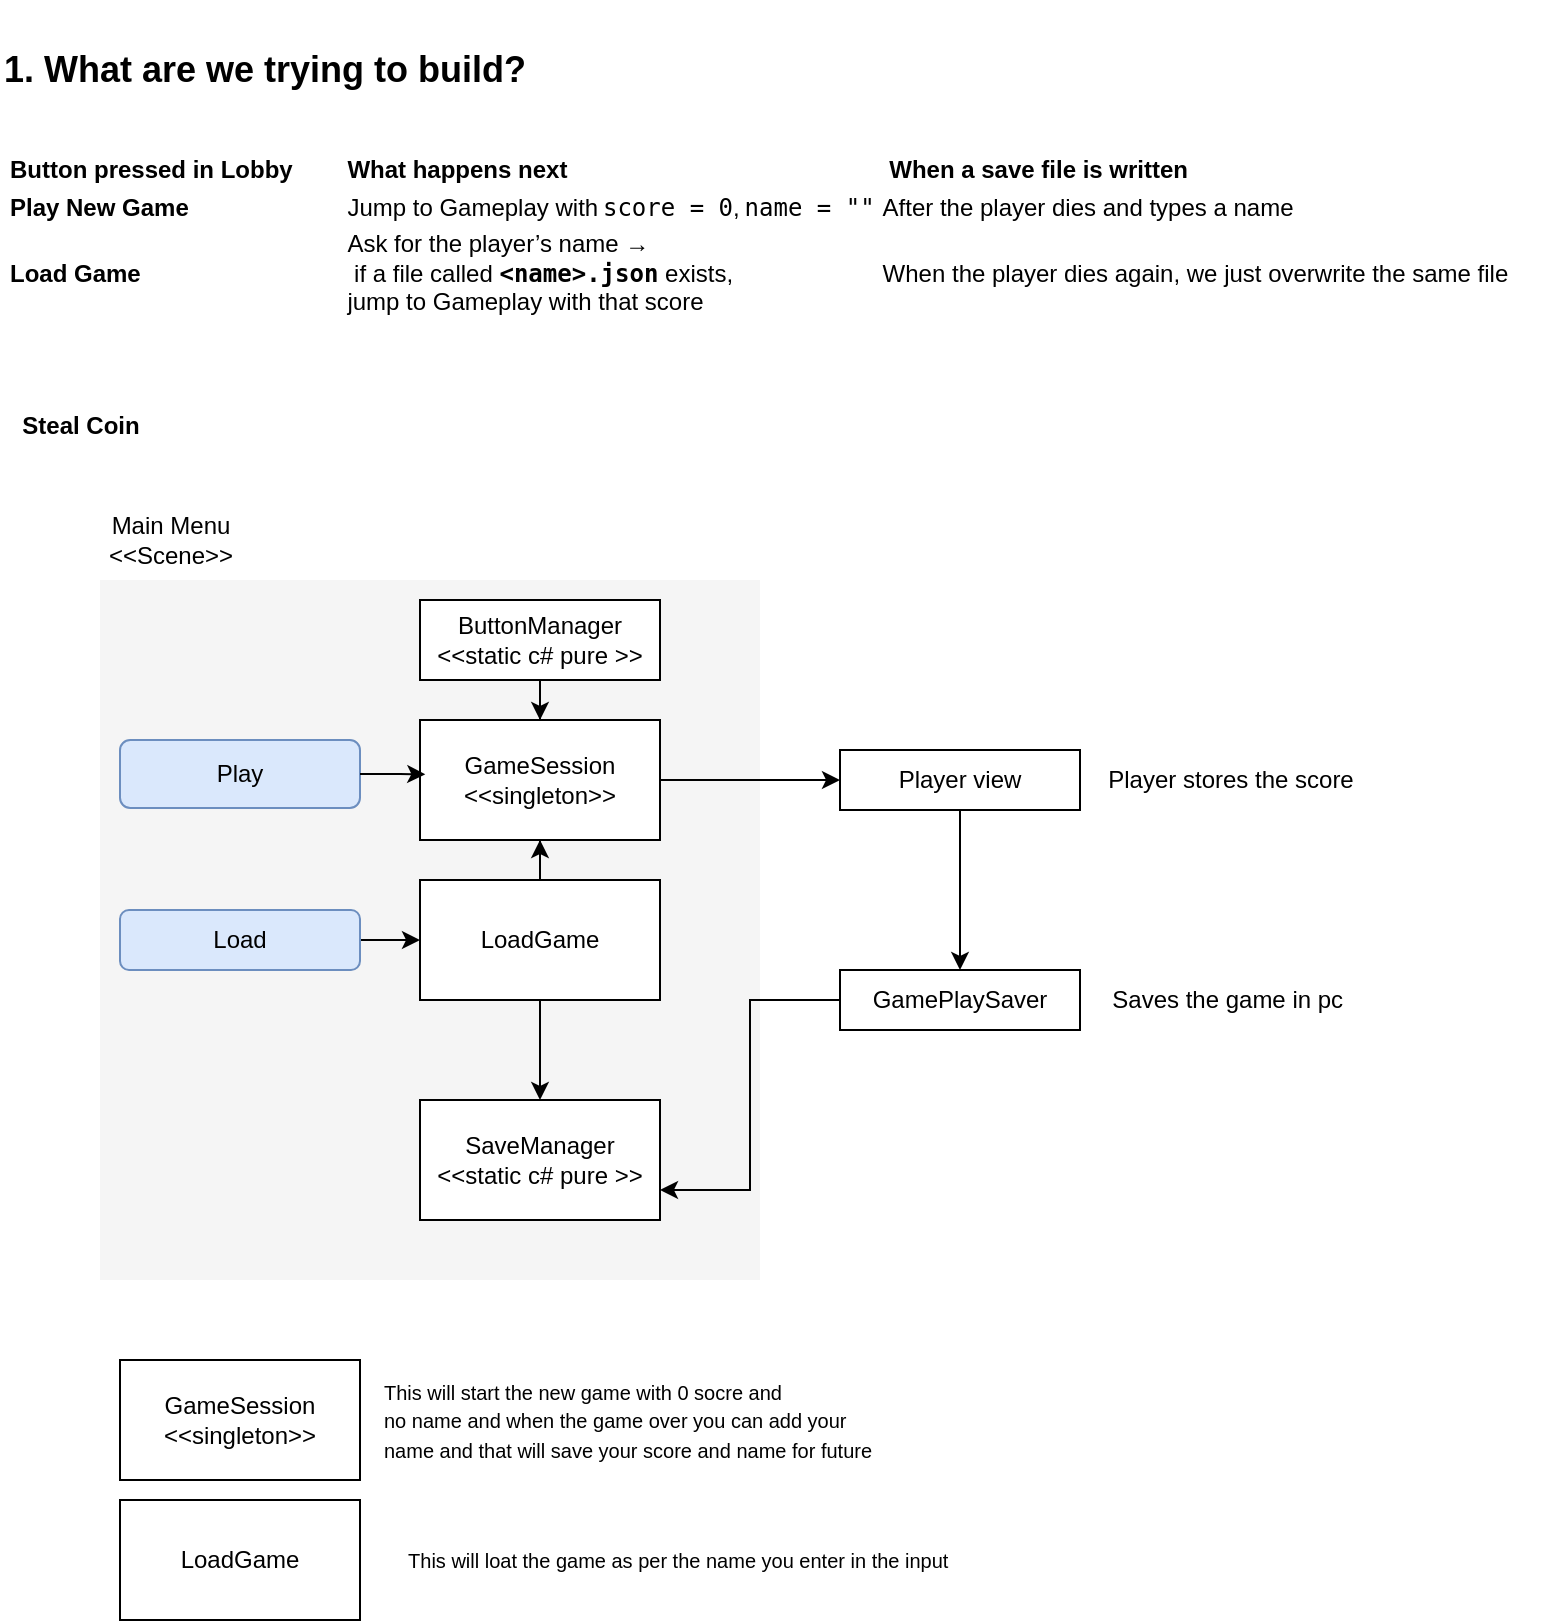 <mxfile version="27.1.5">
  <diagram name="Page-1" id="PBTKBfvRJndxsldHCs9E">
    <mxGraphModel dx="473" dy="811" grid="1" gridSize="10" guides="1" tooltips="1" connect="1" arrows="1" fold="1" page="1" pageScale="1" pageWidth="1169" pageHeight="827" math="0" shadow="0">
      <root>
        <mxCell id="0" />
        <mxCell id="1" parent="0" />
        <mxCell id="mHNQ8f6ZcZOvH9qMeA8S-1" value="&lt;h2 data-end=&quot;238&quot; data-start=&quot;204&quot;&gt;1. What are we trying to build?&lt;/h2&gt;&lt;br&gt;&lt;div class=&quot;_tableContainer_16hzy_1&quot;&gt;&lt;div class=&quot;_tableWrapper_16hzy_14 group flex w-fit flex-col-reverse&quot; tabindex=&quot;-1&quot;&gt;&lt;table class=&quot;w-fit min-w-(--thread-content-width)&quot; data-end=&quot;725&quot; data-start=&quot;240&quot;&gt;&lt;thead data-end=&quot;321&quot; data-start=&quot;240&quot;&gt;&lt;tr data-end=&quot;321&quot; data-start=&quot;240&quot;&gt;&lt;th data-col-size=&quot;sm&quot; data-end=&quot;270&quot; data-start=&quot;240&quot;&gt;Button pressed in &lt;strong data-end=&quot;269&quot; data-start=&quot;260&quot;&gt;Lobby&amp;nbsp; &amp;nbsp; &amp;nbsp; &amp;nbsp;&lt;/strong&gt;&lt;/th&gt;&lt;th data-col-size=&quot;md&quot; data-end=&quot;290&quot; data-start=&quot;270&quot;&gt;What happens next&lt;/th&gt;&lt;th data-col-size=&quot;md&quot; data-end=&quot;321&quot; data-start=&quot;290&quot;&gt;&amp;nbsp;When a save file is written&lt;/th&gt;&lt;/tr&gt;&lt;/thead&gt;&lt;tbody data-end=&quot;725&quot; data-start=&quot;404&quot;&gt;&lt;tr data-end=&quot;525&quot; data-start=&quot;404&quot;&gt;&lt;td data-col-size=&quot;sm&quot; data-end=&quot;434&quot; data-start=&quot;404&quot;&gt;&lt;strong data-end=&quot;423&quot; data-start=&quot;406&quot;&gt;Play New Game&lt;/strong&gt;&lt;/td&gt;&lt;td data-col-size=&quot;md&quot; data-end=&quot;483&quot; data-start=&quot;434&quot;&gt;Jump to Gameplay with &lt;code data-end=&quot;469&quot; data-start=&quot;458&quot;&gt;score = 0&lt;/code&gt;, &lt;code data-end=&quot;482&quot; data-start=&quot;471&quot;&gt;name = &quot;&quot;&lt;/code&gt;&lt;/td&gt;&lt;td data-col-size=&quot;md&quot; data-end=&quot;525&quot; data-start=&quot;483&quot;&gt;After the player dies and types a name&lt;/td&gt;&lt;/tr&gt;&lt;tr data-end=&quot;725&quot; data-start=&quot;526&quot;&gt;&lt;td data-col-size=&quot;sm&quot; data-end=&quot;556&quot; data-start=&quot;526&quot;&gt;&lt;strong data-end=&quot;541&quot; data-start=&quot;528&quot;&gt;Load Game&lt;/strong&gt;&lt;/td&gt;&lt;td data-col-size=&quot;md&quot; data-end=&quot;662&quot; data-start=&quot;556&quot;&gt;Ask for the player’s name →&lt;br&gt;&amp;nbsp;if a file called &lt;strong data-end=&quot;620&quot; data-start=&quot;603&quot;&gt;&lt;code data-end=&quot;618&quot; data-start=&quot;605&quot;&gt;&amp;lt;name&amp;gt;.json&lt;/code&gt;&lt;/strong&gt; exists,&lt;br&gt;jump to Gameplay with that score&lt;/td&gt;&lt;td data-col-size=&quot;md&quot; data-end=&quot;725&quot; data-start=&quot;662&quot;&gt;When the player dies again, we just overwrite the same file&lt;/td&gt;&lt;/tr&gt;&lt;/tbody&gt;&lt;/table&gt;&lt;/div&gt;&lt;/div&gt;" style="text;html=1;align=left;verticalAlign=middle;resizable=0;points=[];autosize=1;strokeColor=none;fillColor=none;" vertex="1" parent="1">
          <mxGeometry x="30" y="20" width="770" height="170" as="geometry" />
        </mxCell>
        <mxCell id="mHNQ8f6ZcZOvH9qMeA8S-2" value="&lt;b&gt;Steal Coin&lt;/b&gt;" style="text;html=1;align=center;verticalAlign=middle;resizable=0;points=[];autosize=1;strokeColor=none;fillColor=none;" vertex="1" parent="1">
          <mxGeometry x="30" y="218" width="80" height="30" as="geometry" />
        </mxCell>
        <mxCell id="mHNQ8f6ZcZOvH9qMeA8S-3" value="" style="html=1;whiteSpace=wrap;align=left;fillColor=#f5f5f5;fontColor=#333333;strokeColor=none;" vertex="1" parent="1">
          <mxGeometry x="80" y="310" width="330" height="350" as="geometry" />
        </mxCell>
        <mxCell id="mHNQ8f6ZcZOvH9qMeA8S-21" style="edgeStyle=orthogonalEdgeStyle;rounded=0;orthogonalLoop=1;jettySize=auto;html=1;" edge="1" parent="1" source="mHNQ8f6ZcZOvH9qMeA8S-5" target="mHNQ8f6ZcZOvH9qMeA8S-22">
          <mxGeometry relative="1" as="geometry">
            <mxPoint x="510" y="410" as="targetPoint" />
          </mxGeometry>
        </mxCell>
        <mxCell id="mHNQ8f6ZcZOvH9qMeA8S-5" value="GameSession&lt;div&gt;&amp;lt;&amp;lt;singleton&amp;gt;&amp;gt;&lt;/div&gt;" style="rounded=0;whiteSpace=wrap;html=1;" vertex="1" parent="1">
          <mxGeometry x="240" y="380" width="120" height="60" as="geometry" />
        </mxCell>
        <mxCell id="mHNQ8f6ZcZOvH9qMeA8S-30" style="edgeStyle=orthogonalEdgeStyle;rounded=0;orthogonalLoop=1;jettySize=auto;html=1;entryX=0.5;entryY=1;entryDx=0;entryDy=0;" edge="1" parent="1" source="mHNQ8f6ZcZOvH9qMeA8S-6" target="mHNQ8f6ZcZOvH9qMeA8S-5">
          <mxGeometry relative="1" as="geometry" />
        </mxCell>
        <mxCell id="mHNQ8f6ZcZOvH9qMeA8S-39" style="edgeStyle=orthogonalEdgeStyle;rounded=0;orthogonalLoop=1;jettySize=auto;html=1;" edge="1" parent="1" source="mHNQ8f6ZcZOvH9qMeA8S-6" target="mHNQ8f6ZcZOvH9qMeA8S-13">
          <mxGeometry relative="1" as="geometry" />
        </mxCell>
        <mxCell id="mHNQ8f6ZcZOvH9qMeA8S-6" value="LoadGame" style="rounded=0;whiteSpace=wrap;html=1;" vertex="1" parent="1">
          <mxGeometry x="240" y="460" width="120" height="60" as="geometry" />
        </mxCell>
        <mxCell id="mHNQ8f6ZcZOvH9qMeA8S-7" value="Play" style="rounded=1;whiteSpace=wrap;html=1;fillColor=#dae8fc;strokeColor=#6c8ebf;" vertex="1" parent="1">
          <mxGeometry x="90" y="390" width="120" height="34" as="geometry" />
        </mxCell>
        <mxCell id="mHNQ8f6ZcZOvH9qMeA8S-10" style="edgeStyle=orthogonalEdgeStyle;rounded=0;orthogonalLoop=1;jettySize=auto;html=1;entryX=0;entryY=0.5;entryDx=0;entryDy=0;" edge="1" parent="1" source="mHNQ8f6ZcZOvH9qMeA8S-8" target="mHNQ8f6ZcZOvH9qMeA8S-6">
          <mxGeometry relative="1" as="geometry" />
        </mxCell>
        <mxCell id="mHNQ8f6ZcZOvH9qMeA8S-8" value="Load" style="rounded=1;whiteSpace=wrap;html=1;fillColor=#dae8fc;strokeColor=#6c8ebf;" vertex="1" parent="1">
          <mxGeometry x="90" y="475" width="120" height="30" as="geometry" />
        </mxCell>
        <mxCell id="mHNQ8f6ZcZOvH9qMeA8S-9" style="edgeStyle=orthogonalEdgeStyle;rounded=0;orthogonalLoop=1;jettySize=auto;html=1;entryX=0.022;entryY=0.453;entryDx=0;entryDy=0;entryPerimeter=0;" edge="1" parent="1" source="mHNQ8f6ZcZOvH9qMeA8S-7" target="mHNQ8f6ZcZOvH9qMeA8S-5">
          <mxGeometry relative="1" as="geometry" />
        </mxCell>
        <mxCell id="mHNQ8f6ZcZOvH9qMeA8S-11" value="&lt;font style=&quot;font-size: 10px;&quot;&gt;This will start the new game with 0 socre and&amp;nbsp;&amp;nbsp;&lt;/font&gt;&lt;div&gt;&lt;font style=&quot;font-size: 10px;&quot;&gt;no name and when the game over you can add your&amp;nbsp;&lt;/font&gt;&lt;div&gt;&lt;font style=&quot;font-size: 10px;&quot;&gt;name and that will save your score and name for future&lt;/font&gt;&lt;/div&gt;&lt;/div&gt;" style="text;html=1;align=left;verticalAlign=middle;resizable=0;points=[];autosize=1;strokeColor=none;fillColor=none;" vertex="1" parent="1">
          <mxGeometry x="220" y="700" width="270" height="60" as="geometry" />
        </mxCell>
        <mxCell id="mHNQ8f6ZcZOvH9qMeA8S-12" value="&lt;font style=&quot;font-size: 10px;&quot;&gt;This will loat the game as per the name you enter in the input&amp;nbsp;&lt;/font&gt;" style="text;html=1;align=center;verticalAlign=middle;resizable=0;points=[];autosize=1;strokeColor=none;fillColor=none;" vertex="1" parent="1">
          <mxGeometry x="220" y="785" width="300" height="30" as="geometry" />
        </mxCell>
        <mxCell id="mHNQ8f6ZcZOvH9qMeA8S-13" value="SaveManager&lt;div&gt;&amp;lt;&amp;lt;static c# pure &amp;gt;&amp;gt;&lt;/div&gt;" style="rounded=0;whiteSpace=wrap;html=1;" vertex="1" parent="1">
          <mxGeometry x="240" y="570" width="120" height="60" as="geometry" />
        </mxCell>
        <mxCell id="mHNQ8f6ZcZOvH9qMeA8S-15" value="&lt;span style=&quot;text-align: left; text-wrap-mode: wrap;&quot;&gt;Main Menu&lt;/span&gt;&lt;div style=&quot;text-align: left; text-wrap-mode: wrap;&quot;&gt;&amp;lt;&amp;lt;Scene&amp;gt;&amp;gt;&lt;/div&gt;" style="text;html=1;align=center;verticalAlign=middle;resizable=0;points=[];autosize=1;strokeColor=none;fillColor=none;" vertex="1" parent="1">
          <mxGeometry x="70" y="270" width="90" height="40" as="geometry" />
        </mxCell>
        <mxCell id="mHNQ8f6ZcZOvH9qMeA8S-31" style="edgeStyle=orthogonalEdgeStyle;rounded=0;orthogonalLoop=1;jettySize=auto;html=1;entryX=0.5;entryY=0;entryDx=0;entryDy=0;" edge="1" parent="1" source="mHNQ8f6ZcZOvH9qMeA8S-16" target="mHNQ8f6ZcZOvH9qMeA8S-5">
          <mxGeometry relative="1" as="geometry" />
        </mxCell>
        <mxCell id="mHNQ8f6ZcZOvH9qMeA8S-16" value="ButtonManager&lt;div&gt;&amp;lt;&amp;lt;static c# pure &amp;gt;&amp;gt;&lt;/div&gt;" style="rounded=0;whiteSpace=wrap;html=1;" vertex="1" parent="1">
          <mxGeometry x="240" y="320" width="120" height="40" as="geometry" />
        </mxCell>
        <mxCell id="mHNQ8f6ZcZOvH9qMeA8S-17" value="GameSession&lt;div&gt;&amp;lt;&amp;lt;singleton&amp;gt;&amp;gt;&lt;/div&gt;" style="rounded=0;whiteSpace=wrap;html=1;" vertex="1" parent="1">
          <mxGeometry x="90" y="700" width="120" height="60" as="geometry" />
        </mxCell>
        <mxCell id="mHNQ8f6ZcZOvH9qMeA8S-18" value="LoadGame" style="rounded=0;whiteSpace=wrap;html=1;" vertex="1" parent="1">
          <mxGeometry x="90" y="770" width="120" height="60" as="geometry" />
        </mxCell>
        <mxCell id="mHNQ8f6ZcZOvH9qMeA8S-36" style="edgeStyle=orthogonalEdgeStyle;rounded=0;orthogonalLoop=1;jettySize=auto;html=1;entryX=0.5;entryY=0;entryDx=0;entryDy=0;" edge="1" parent="1" source="mHNQ8f6ZcZOvH9qMeA8S-22" target="mHNQ8f6ZcZOvH9qMeA8S-35">
          <mxGeometry relative="1" as="geometry" />
        </mxCell>
        <mxCell id="mHNQ8f6ZcZOvH9qMeA8S-22" value="Player view" style="rounded=0;whiteSpace=wrap;html=1;" vertex="1" parent="1">
          <mxGeometry x="450" y="395" width="120" height="30" as="geometry" />
        </mxCell>
        <mxCell id="mHNQ8f6ZcZOvH9qMeA8S-34" value="Player stores the score" style="text;html=1;align=center;verticalAlign=middle;resizable=0;points=[];autosize=1;strokeColor=none;fillColor=none;" vertex="1" parent="1">
          <mxGeometry x="570" y="395" width="150" height="30" as="geometry" />
        </mxCell>
        <mxCell id="mHNQ8f6ZcZOvH9qMeA8S-38" style="edgeStyle=orthogonalEdgeStyle;rounded=0;orthogonalLoop=1;jettySize=auto;html=1;entryX=1;entryY=0.75;entryDx=0;entryDy=0;" edge="1" parent="1" source="mHNQ8f6ZcZOvH9qMeA8S-35" target="mHNQ8f6ZcZOvH9qMeA8S-13">
          <mxGeometry relative="1" as="geometry" />
        </mxCell>
        <mxCell id="mHNQ8f6ZcZOvH9qMeA8S-35" value="GamePlaySaver" style="rounded=0;whiteSpace=wrap;html=1;" vertex="1" parent="1">
          <mxGeometry x="450" y="505" width="120" height="30" as="geometry" />
        </mxCell>
        <mxCell id="mHNQ8f6ZcZOvH9qMeA8S-37" value="Saves the game in pc&amp;nbsp;" style="text;html=1;align=center;verticalAlign=middle;resizable=0;points=[];autosize=1;strokeColor=none;fillColor=none;" vertex="1" parent="1">
          <mxGeometry x="575" y="505" width="140" height="30" as="geometry" />
        </mxCell>
      </root>
    </mxGraphModel>
  </diagram>
</mxfile>
